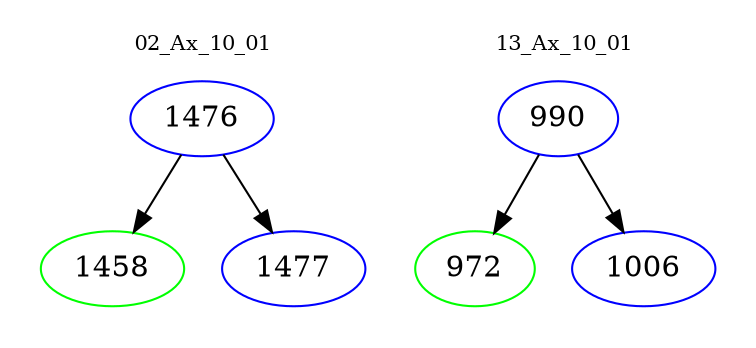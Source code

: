 digraph{
subgraph cluster_0 {
color = white
label = "02_Ax_10_01";
fontsize=10;
T0_1476 [label="1476", color="blue"]
T0_1476 -> T0_1458 [color="black"]
T0_1458 [label="1458", color="green"]
T0_1476 -> T0_1477 [color="black"]
T0_1477 [label="1477", color="blue"]
}
subgraph cluster_1 {
color = white
label = "13_Ax_10_01";
fontsize=10;
T1_990 [label="990", color="blue"]
T1_990 -> T1_972 [color="black"]
T1_972 [label="972", color="green"]
T1_990 -> T1_1006 [color="black"]
T1_1006 [label="1006", color="blue"]
}
}
